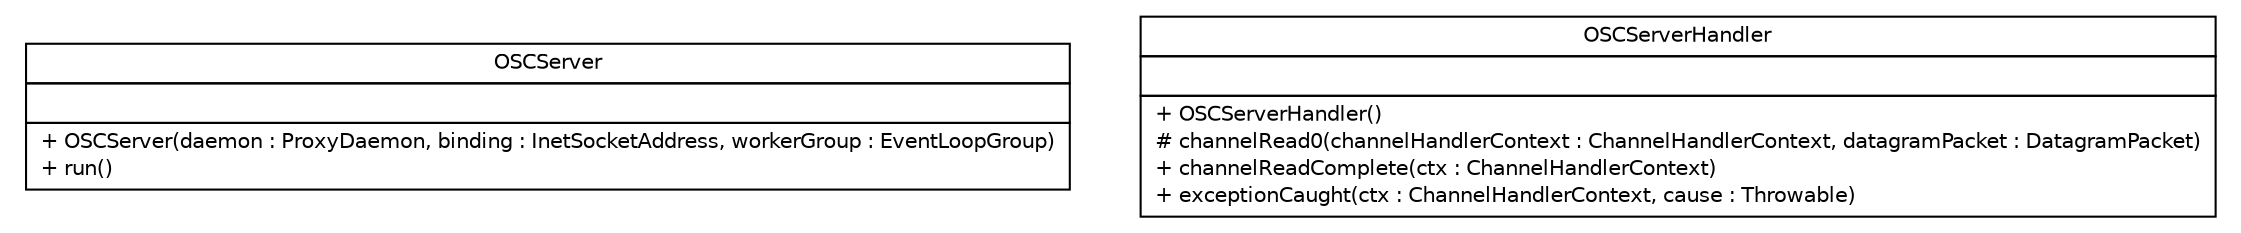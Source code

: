 #!/usr/local/bin/dot
#
# Class diagram 
# Generated by UMLGraph version R5_6 (http://www.umlgraph.org/)
#

digraph G {
	edge [fontname="Helvetica",fontsize=10,labelfontname="Helvetica",labelfontsize=10];
	node [fontname="Helvetica",fontsize=10,shape=plaintext];
	nodesep=0.25;
	ranksep=0.5;
	// com.xley.lfosc.osc.server.OSCServer
	c47 [label=<<table title="com.xley.lfosc.osc.server.OSCServer" border="0" cellborder="1" cellspacing="0" cellpadding="2" port="p" href="./OSCServer.html">
		<tr><td><table border="0" cellspacing="0" cellpadding="1">
<tr><td align="center" balign="center"> OSCServer </td></tr>
		</table></td></tr>
		<tr><td><table border="0" cellspacing="0" cellpadding="1">
<tr><td align="left" balign="left">  </td></tr>
		</table></td></tr>
		<tr><td><table border="0" cellspacing="0" cellpadding="1">
<tr><td align="left" balign="left"> + OSCServer(daemon : ProxyDaemon, binding : InetSocketAddress, workerGroup : EventLoopGroup) </td></tr>
<tr><td align="left" balign="left"> + run() </td></tr>
		</table></td></tr>
		</table>>, URL="./OSCServer.html", fontname="Helvetica", fontcolor="black", fontsize=10.0];
	// com.xley.lfosc.osc.server.OSCServerHandler
	c48 [label=<<table title="com.xley.lfosc.osc.server.OSCServerHandler" border="0" cellborder="1" cellspacing="0" cellpadding="2" port="p" href="./OSCServerHandler.html">
		<tr><td><table border="0" cellspacing="0" cellpadding="1">
<tr><td align="center" balign="center"> OSCServerHandler </td></tr>
		</table></td></tr>
		<tr><td><table border="0" cellspacing="0" cellpadding="1">
<tr><td align="left" balign="left">  </td></tr>
		</table></td></tr>
		<tr><td><table border="0" cellspacing="0" cellpadding="1">
<tr><td align="left" balign="left"> + OSCServerHandler() </td></tr>
<tr><td align="left" balign="left"> # channelRead0(channelHandlerContext : ChannelHandlerContext, datagramPacket : DatagramPacket) </td></tr>
<tr><td align="left" balign="left"> + channelReadComplete(ctx : ChannelHandlerContext) </td></tr>
<tr><td align="left" balign="left"> + exceptionCaught(ctx : ChannelHandlerContext, cause : Throwable) </td></tr>
		</table></td></tr>
		</table>>, URL="./OSCServerHandler.html", fontname="Helvetica", fontcolor="black", fontsize=10.0];
}

